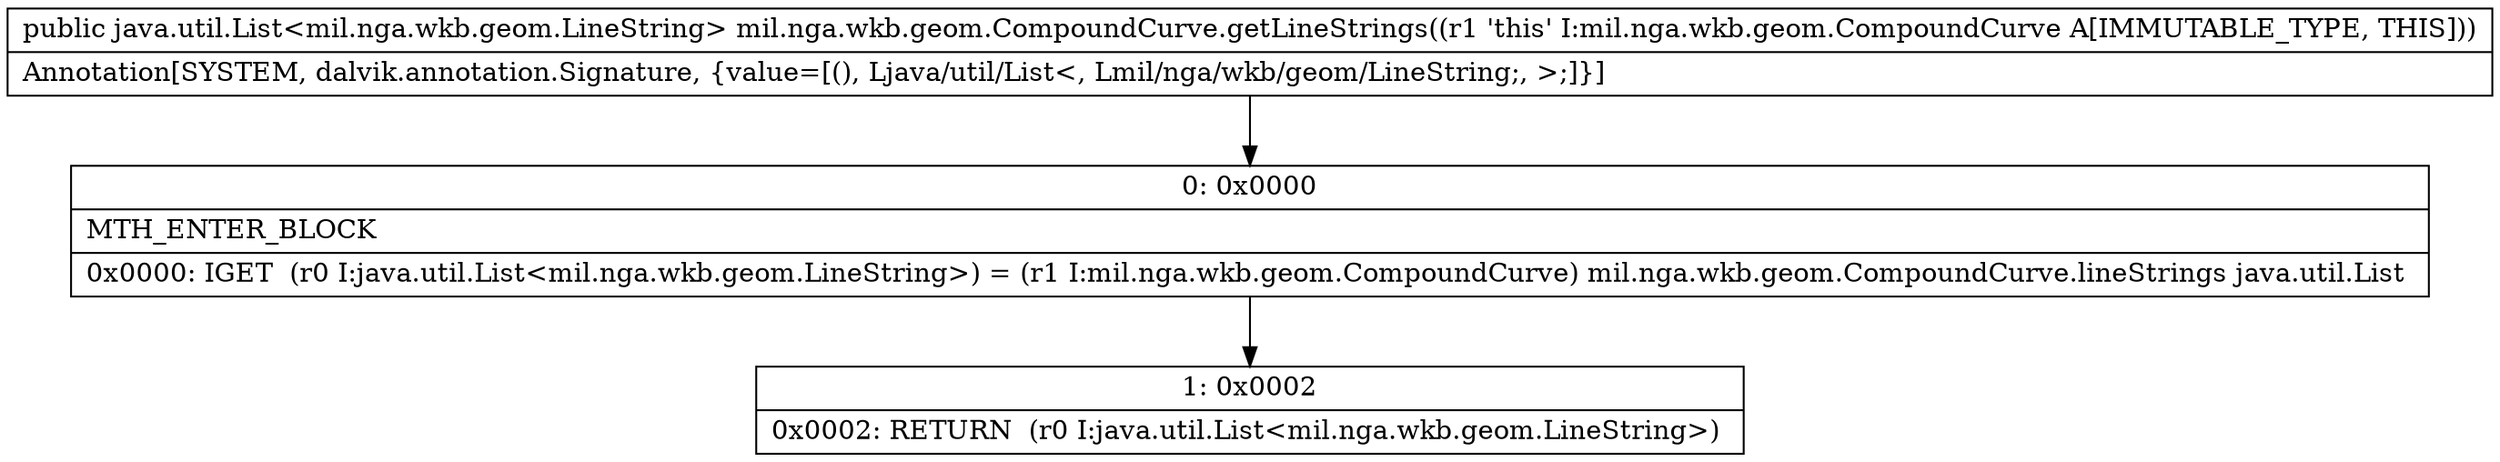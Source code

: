 digraph "CFG formil.nga.wkb.geom.CompoundCurve.getLineStrings()Ljava\/util\/List;" {
Node_0 [shape=record,label="{0\:\ 0x0000|MTH_ENTER_BLOCK\l|0x0000: IGET  (r0 I:java.util.List\<mil.nga.wkb.geom.LineString\>) = (r1 I:mil.nga.wkb.geom.CompoundCurve) mil.nga.wkb.geom.CompoundCurve.lineStrings java.util.List \l}"];
Node_1 [shape=record,label="{1\:\ 0x0002|0x0002: RETURN  (r0 I:java.util.List\<mil.nga.wkb.geom.LineString\>) \l}"];
MethodNode[shape=record,label="{public java.util.List\<mil.nga.wkb.geom.LineString\> mil.nga.wkb.geom.CompoundCurve.getLineStrings((r1 'this' I:mil.nga.wkb.geom.CompoundCurve A[IMMUTABLE_TYPE, THIS]))  | Annotation[SYSTEM, dalvik.annotation.Signature, \{value=[(), Ljava\/util\/List\<, Lmil\/nga\/wkb\/geom\/LineString;, \>;]\}]\l}"];
MethodNode -> Node_0;
Node_0 -> Node_1;
}

